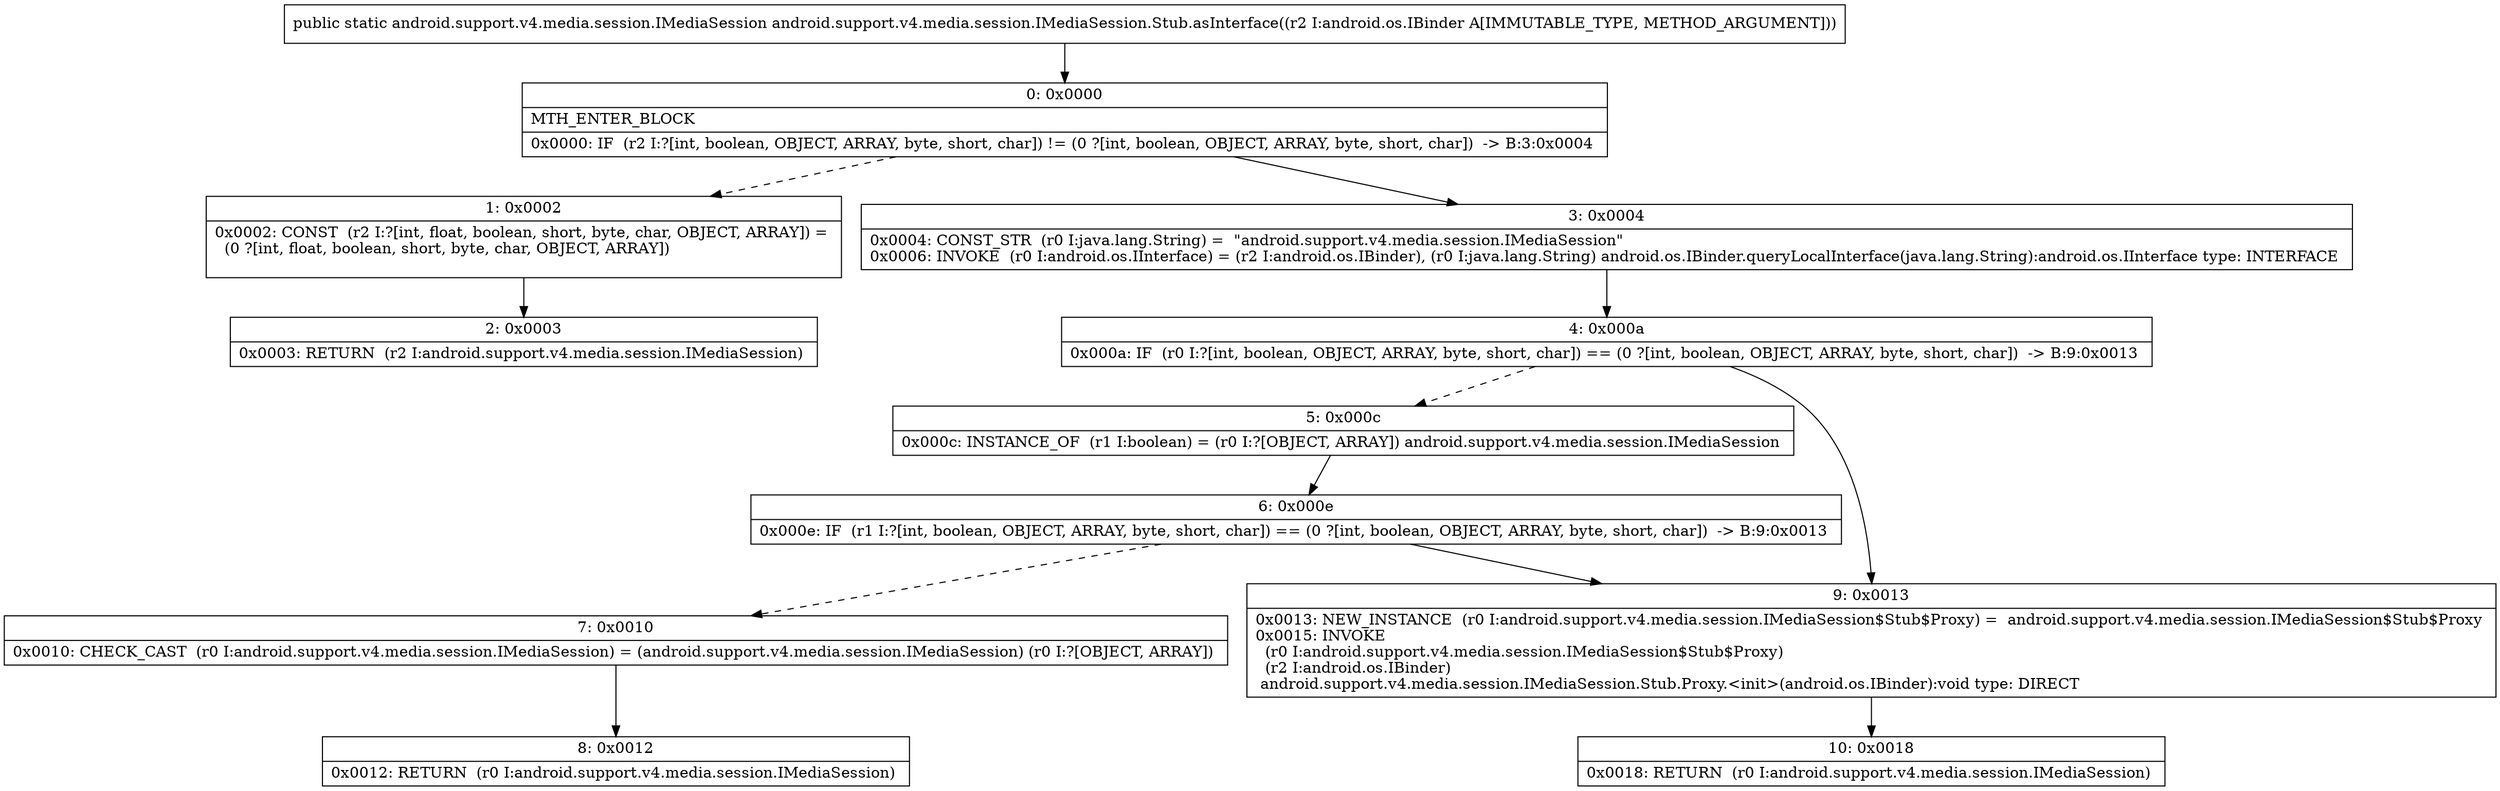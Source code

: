 digraph "CFG forandroid.support.v4.media.session.IMediaSession.Stub.asInterface(Landroid\/os\/IBinder;)Landroid\/support\/v4\/media\/session\/IMediaSession;" {
Node_0 [shape=record,label="{0\:\ 0x0000|MTH_ENTER_BLOCK\l|0x0000: IF  (r2 I:?[int, boolean, OBJECT, ARRAY, byte, short, char]) != (0 ?[int, boolean, OBJECT, ARRAY, byte, short, char])  \-\> B:3:0x0004 \l}"];
Node_1 [shape=record,label="{1\:\ 0x0002|0x0002: CONST  (r2 I:?[int, float, boolean, short, byte, char, OBJECT, ARRAY]) = \l  (0 ?[int, float, boolean, short, byte, char, OBJECT, ARRAY])\l \l}"];
Node_2 [shape=record,label="{2\:\ 0x0003|0x0003: RETURN  (r2 I:android.support.v4.media.session.IMediaSession) \l}"];
Node_3 [shape=record,label="{3\:\ 0x0004|0x0004: CONST_STR  (r0 I:java.lang.String) =  \"android.support.v4.media.session.IMediaSession\" \l0x0006: INVOKE  (r0 I:android.os.IInterface) = (r2 I:android.os.IBinder), (r0 I:java.lang.String) android.os.IBinder.queryLocalInterface(java.lang.String):android.os.IInterface type: INTERFACE \l}"];
Node_4 [shape=record,label="{4\:\ 0x000a|0x000a: IF  (r0 I:?[int, boolean, OBJECT, ARRAY, byte, short, char]) == (0 ?[int, boolean, OBJECT, ARRAY, byte, short, char])  \-\> B:9:0x0013 \l}"];
Node_5 [shape=record,label="{5\:\ 0x000c|0x000c: INSTANCE_OF  (r1 I:boolean) = (r0 I:?[OBJECT, ARRAY]) android.support.v4.media.session.IMediaSession \l}"];
Node_6 [shape=record,label="{6\:\ 0x000e|0x000e: IF  (r1 I:?[int, boolean, OBJECT, ARRAY, byte, short, char]) == (0 ?[int, boolean, OBJECT, ARRAY, byte, short, char])  \-\> B:9:0x0013 \l}"];
Node_7 [shape=record,label="{7\:\ 0x0010|0x0010: CHECK_CAST  (r0 I:android.support.v4.media.session.IMediaSession) = (android.support.v4.media.session.IMediaSession) (r0 I:?[OBJECT, ARRAY]) \l}"];
Node_8 [shape=record,label="{8\:\ 0x0012|0x0012: RETURN  (r0 I:android.support.v4.media.session.IMediaSession) \l}"];
Node_9 [shape=record,label="{9\:\ 0x0013|0x0013: NEW_INSTANCE  (r0 I:android.support.v4.media.session.IMediaSession$Stub$Proxy) =  android.support.v4.media.session.IMediaSession$Stub$Proxy \l0x0015: INVOKE  \l  (r0 I:android.support.v4.media.session.IMediaSession$Stub$Proxy)\l  (r2 I:android.os.IBinder)\l android.support.v4.media.session.IMediaSession.Stub.Proxy.\<init\>(android.os.IBinder):void type: DIRECT \l}"];
Node_10 [shape=record,label="{10\:\ 0x0018|0x0018: RETURN  (r0 I:android.support.v4.media.session.IMediaSession) \l}"];
MethodNode[shape=record,label="{public static android.support.v4.media.session.IMediaSession android.support.v4.media.session.IMediaSession.Stub.asInterface((r2 I:android.os.IBinder A[IMMUTABLE_TYPE, METHOD_ARGUMENT])) }"];
MethodNode -> Node_0;
Node_0 -> Node_1[style=dashed];
Node_0 -> Node_3;
Node_1 -> Node_2;
Node_3 -> Node_4;
Node_4 -> Node_5[style=dashed];
Node_4 -> Node_9;
Node_5 -> Node_6;
Node_6 -> Node_7[style=dashed];
Node_6 -> Node_9;
Node_7 -> Node_8;
Node_9 -> Node_10;
}

